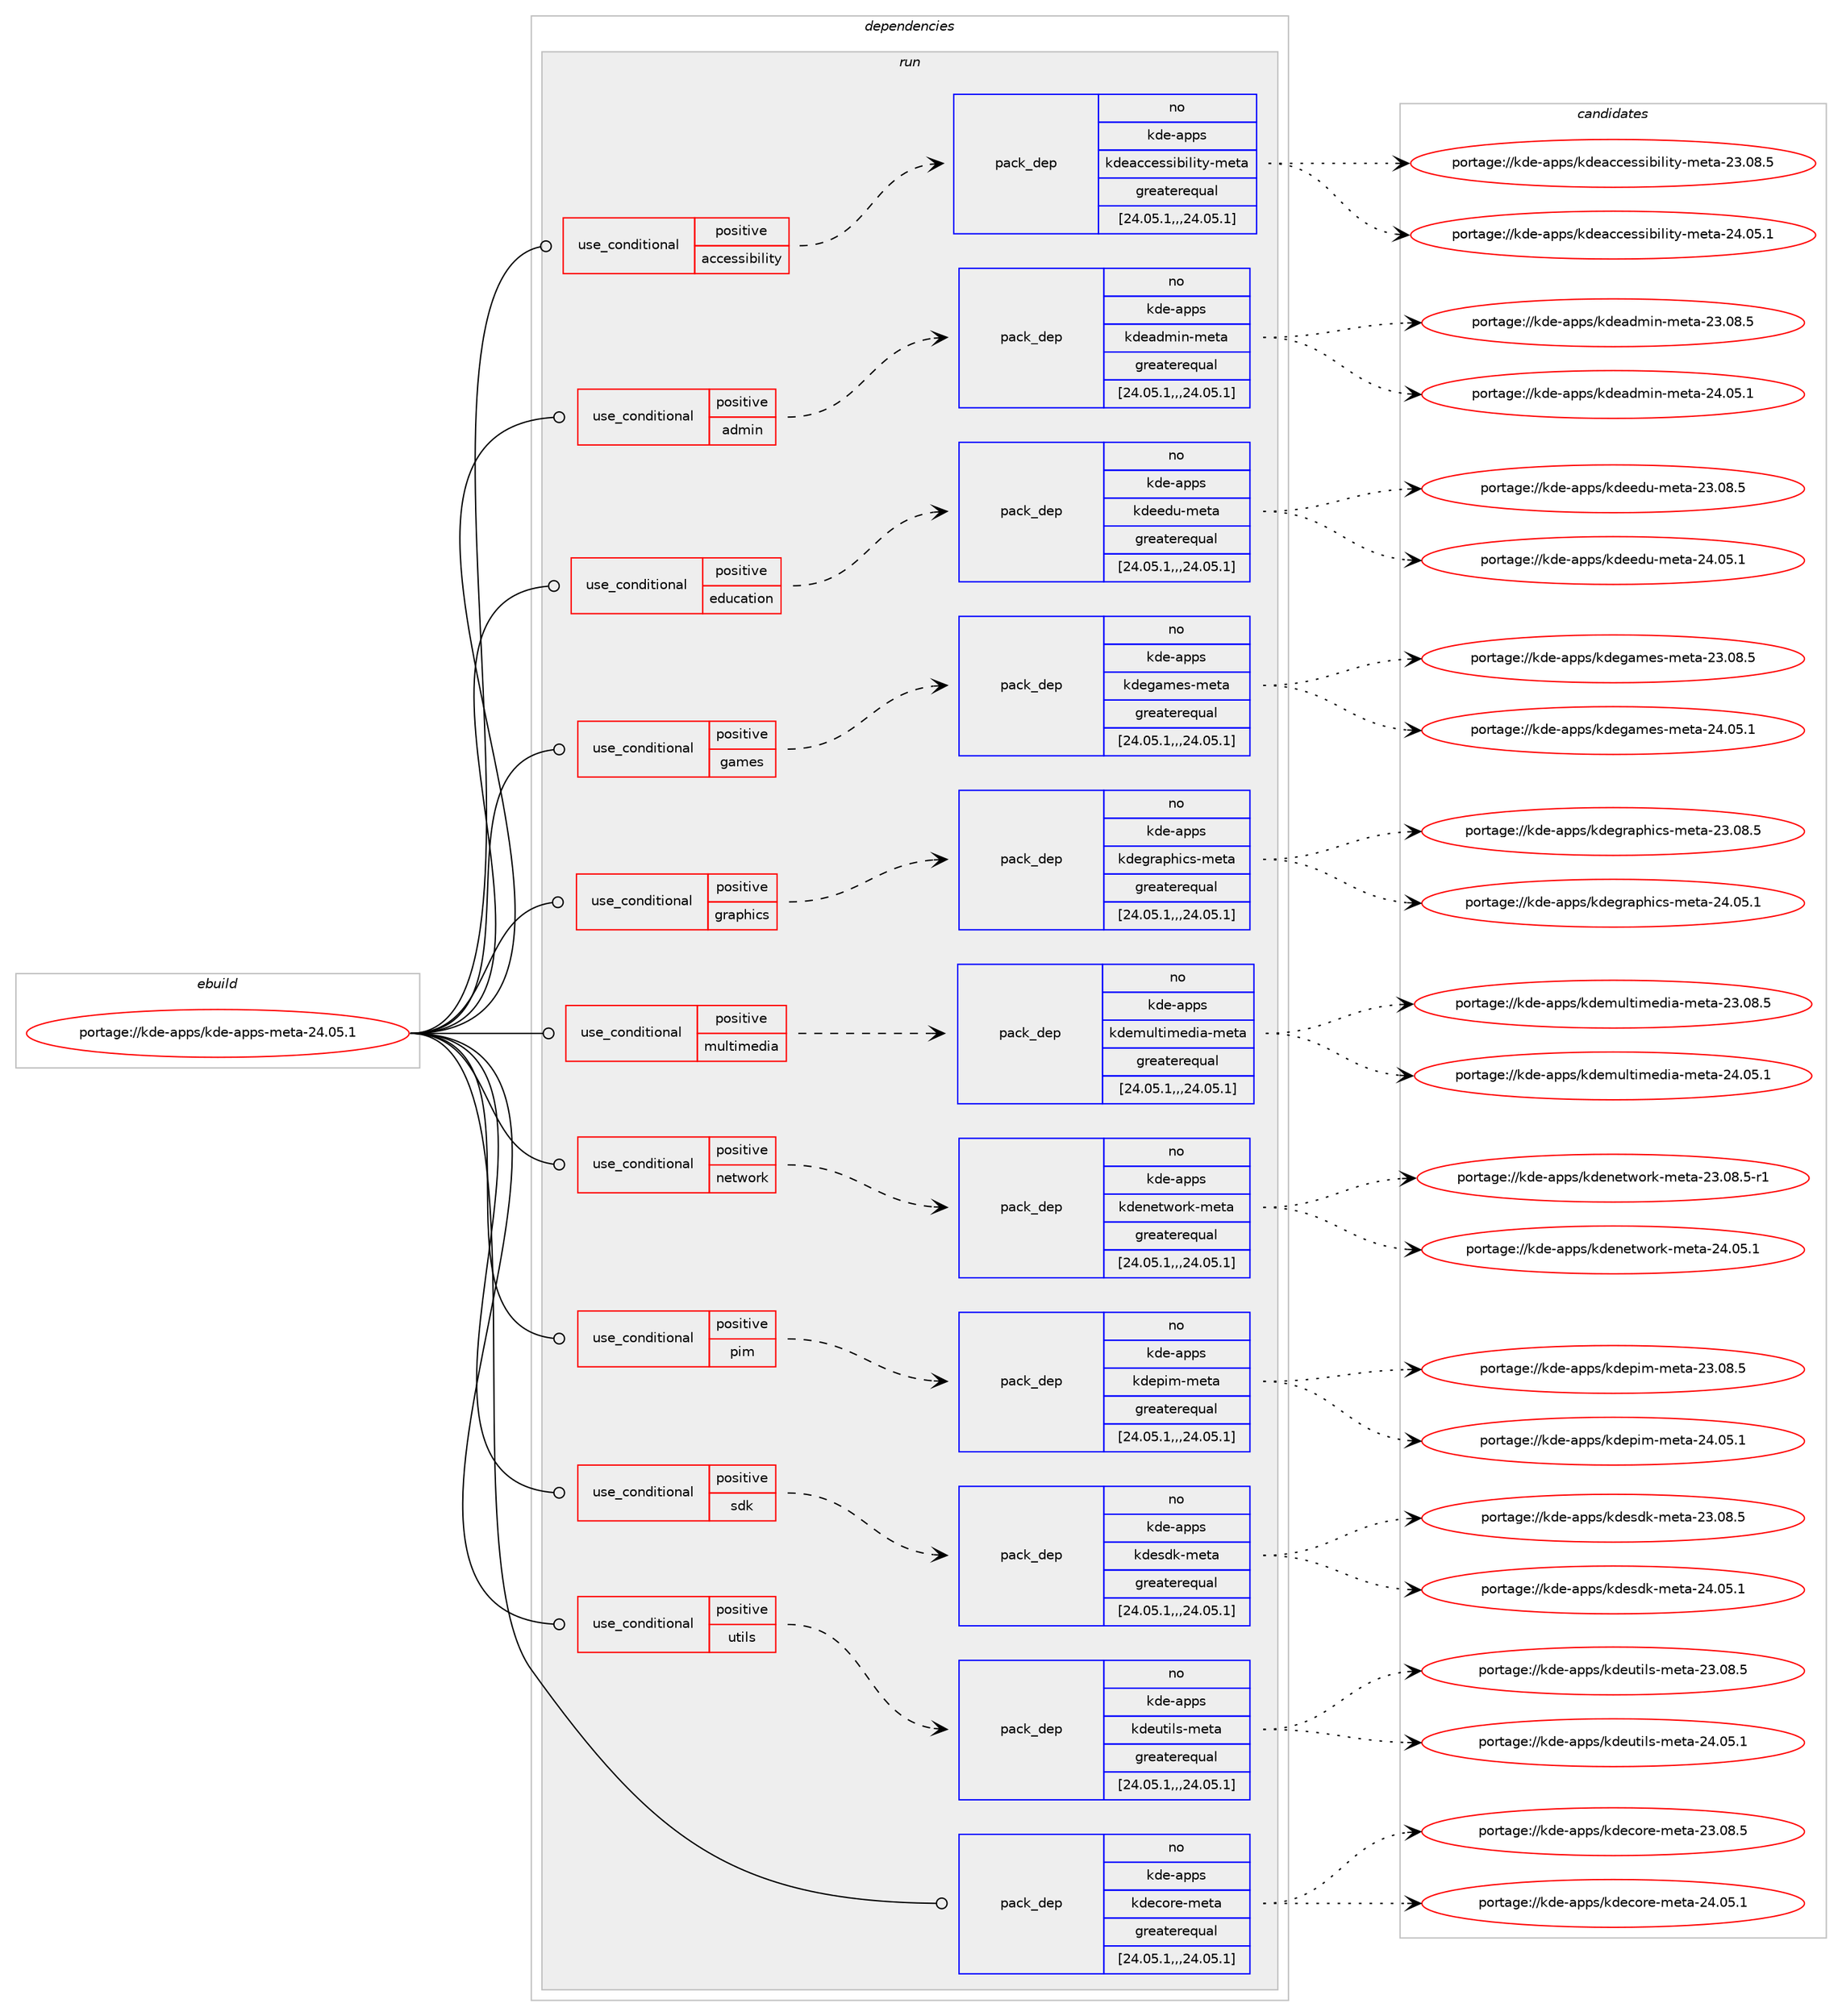 digraph prolog {

# *************
# Graph options
# *************

newrank=true;
concentrate=true;
compound=true;
graph [rankdir=LR,fontname=Helvetica,fontsize=10,ranksep=1.5];#, ranksep=2.5, nodesep=0.2];
edge  [arrowhead=vee];
node  [fontname=Helvetica,fontsize=10];

# **********
# The ebuild
# **********

subgraph cluster_leftcol {
color=gray;
label=<<i>ebuild</i>>;
id [label="portage://kde-apps/kde-apps-meta-24.05.1", color=red, width=4, href="../kde-apps/kde-apps-meta-24.05.1.svg"];
}

# ****************
# The dependencies
# ****************

subgraph cluster_midcol {
color=gray;
label=<<i>dependencies</i>>;
subgraph cluster_compile {
fillcolor="#eeeeee";
style=filled;
label=<<i>compile</i>>;
}
subgraph cluster_compileandrun {
fillcolor="#eeeeee";
style=filled;
label=<<i>compile and run</i>>;
}
subgraph cluster_run {
fillcolor="#eeeeee";
style=filled;
label=<<i>run</i>>;
subgraph cond65570 {
dependency246193 [label=<<TABLE BORDER="0" CELLBORDER="1" CELLSPACING="0" CELLPADDING="4"><TR><TD ROWSPAN="3" CELLPADDING="10">use_conditional</TD></TR><TR><TD>positive</TD></TR><TR><TD>accessibility</TD></TR></TABLE>>, shape=none, color=red];
subgraph pack178893 {
dependency246194 [label=<<TABLE BORDER="0" CELLBORDER="1" CELLSPACING="0" CELLPADDING="4" WIDTH="220"><TR><TD ROWSPAN="6" CELLPADDING="30">pack_dep</TD></TR><TR><TD WIDTH="110">no</TD></TR><TR><TD>kde-apps</TD></TR><TR><TD>kdeaccessibility-meta</TD></TR><TR><TD>greaterequal</TD></TR><TR><TD>[24.05.1,,,24.05.1]</TD></TR></TABLE>>, shape=none, color=blue];
}
dependency246193:e -> dependency246194:w [weight=20,style="dashed",arrowhead="vee"];
}
id:e -> dependency246193:w [weight=20,style="solid",arrowhead="odot"];
subgraph cond65571 {
dependency246195 [label=<<TABLE BORDER="0" CELLBORDER="1" CELLSPACING="0" CELLPADDING="4"><TR><TD ROWSPAN="3" CELLPADDING="10">use_conditional</TD></TR><TR><TD>positive</TD></TR><TR><TD>admin</TD></TR></TABLE>>, shape=none, color=red];
subgraph pack178894 {
dependency246196 [label=<<TABLE BORDER="0" CELLBORDER="1" CELLSPACING="0" CELLPADDING="4" WIDTH="220"><TR><TD ROWSPAN="6" CELLPADDING="30">pack_dep</TD></TR><TR><TD WIDTH="110">no</TD></TR><TR><TD>kde-apps</TD></TR><TR><TD>kdeadmin-meta</TD></TR><TR><TD>greaterequal</TD></TR><TR><TD>[24.05.1,,,24.05.1]</TD></TR></TABLE>>, shape=none, color=blue];
}
dependency246195:e -> dependency246196:w [weight=20,style="dashed",arrowhead="vee"];
}
id:e -> dependency246195:w [weight=20,style="solid",arrowhead="odot"];
subgraph cond65572 {
dependency246197 [label=<<TABLE BORDER="0" CELLBORDER="1" CELLSPACING="0" CELLPADDING="4"><TR><TD ROWSPAN="3" CELLPADDING="10">use_conditional</TD></TR><TR><TD>positive</TD></TR><TR><TD>education</TD></TR></TABLE>>, shape=none, color=red];
subgraph pack178895 {
dependency246198 [label=<<TABLE BORDER="0" CELLBORDER="1" CELLSPACING="0" CELLPADDING="4" WIDTH="220"><TR><TD ROWSPAN="6" CELLPADDING="30">pack_dep</TD></TR><TR><TD WIDTH="110">no</TD></TR><TR><TD>kde-apps</TD></TR><TR><TD>kdeedu-meta</TD></TR><TR><TD>greaterequal</TD></TR><TR><TD>[24.05.1,,,24.05.1]</TD></TR></TABLE>>, shape=none, color=blue];
}
dependency246197:e -> dependency246198:w [weight=20,style="dashed",arrowhead="vee"];
}
id:e -> dependency246197:w [weight=20,style="solid",arrowhead="odot"];
subgraph cond65573 {
dependency246199 [label=<<TABLE BORDER="0" CELLBORDER="1" CELLSPACING="0" CELLPADDING="4"><TR><TD ROWSPAN="3" CELLPADDING="10">use_conditional</TD></TR><TR><TD>positive</TD></TR><TR><TD>games</TD></TR></TABLE>>, shape=none, color=red];
subgraph pack178896 {
dependency246200 [label=<<TABLE BORDER="0" CELLBORDER="1" CELLSPACING="0" CELLPADDING="4" WIDTH="220"><TR><TD ROWSPAN="6" CELLPADDING="30">pack_dep</TD></TR><TR><TD WIDTH="110">no</TD></TR><TR><TD>kde-apps</TD></TR><TR><TD>kdegames-meta</TD></TR><TR><TD>greaterequal</TD></TR><TR><TD>[24.05.1,,,24.05.1]</TD></TR></TABLE>>, shape=none, color=blue];
}
dependency246199:e -> dependency246200:w [weight=20,style="dashed",arrowhead="vee"];
}
id:e -> dependency246199:w [weight=20,style="solid",arrowhead="odot"];
subgraph cond65574 {
dependency246201 [label=<<TABLE BORDER="0" CELLBORDER="1" CELLSPACING="0" CELLPADDING="4"><TR><TD ROWSPAN="3" CELLPADDING="10">use_conditional</TD></TR><TR><TD>positive</TD></TR><TR><TD>graphics</TD></TR></TABLE>>, shape=none, color=red];
subgraph pack178897 {
dependency246202 [label=<<TABLE BORDER="0" CELLBORDER="1" CELLSPACING="0" CELLPADDING="4" WIDTH="220"><TR><TD ROWSPAN="6" CELLPADDING="30">pack_dep</TD></TR><TR><TD WIDTH="110">no</TD></TR><TR><TD>kde-apps</TD></TR><TR><TD>kdegraphics-meta</TD></TR><TR><TD>greaterequal</TD></TR><TR><TD>[24.05.1,,,24.05.1]</TD></TR></TABLE>>, shape=none, color=blue];
}
dependency246201:e -> dependency246202:w [weight=20,style="dashed",arrowhead="vee"];
}
id:e -> dependency246201:w [weight=20,style="solid",arrowhead="odot"];
subgraph cond65575 {
dependency246203 [label=<<TABLE BORDER="0" CELLBORDER="1" CELLSPACING="0" CELLPADDING="4"><TR><TD ROWSPAN="3" CELLPADDING="10">use_conditional</TD></TR><TR><TD>positive</TD></TR><TR><TD>multimedia</TD></TR></TABLE>>, shape=none, color=red];
subgraph pack178898 {
dependency246204 [label=<<TABLE BORDER="0" CELLBORDER="1" CELLSPACING="0" CELLPADDING="4" WIDTH="220"><TR><TD ROWSPAN="6" CELLPADDING="30">pack_dep</TD></TR><TR><TD WIDTH="110">no</TD></TR><TR><TD>kde-apps</TD></TR><TR><TD>kdemultimedia-meta</TD></TR><TR><TD>greaterequal</TD></TR><TR><TD>[24.05.1,,,24.05.1]</TD></TR></TABLE>>, shape=none, color=blue];
}
dependency246203:e -> dependency246204:w [weight=20,style="dashed",arrowhead="vee"];
}
id:e -> dependency246203:w [weight=20,style="solid",arrowhead="odot"];
subgraph cond65576 {
dependency246205 [label=<<TABLE BORDER="0" CELLBORDER="1" CELLSPACING="0" CELLPADDING="4"><TR><TD ROWSPAN="3" CELLPADDING="10">use_conditional</TD></TR><TR><TD>positive</TD></TR><TR><TD>network</TD></TR></TABLE>>, shape=none, color=red];
subgraph pack178899 {
dependency246206 [label=<<TABLE BORDER="0" CELLBORDER="1" CELLSPACING="0" CELLPADDING="4" WIDTH="220"><TR><TD ROWSPAN="6" CELLPADDING="30">pack_dep</TD></TR><TR><TD WIDTH="110">no</TD></TR><TR><TD>kde-apps</TD></TR><TR><TD>kdenetwork-meta</TD></TR><TR><TD>greaterequal</TD></TR><TR><TD>[24.05.1,,,24.05.1]</TD></TR></TABLE>>, shape=none, color=blue];
}
dependency246205:e -> dependency246206:w [weight=20,style="dashed",arrowhead="vee"];
}
id:e -> dependency246205:w [weight=20,style="solid",arrowhead="odot"];
subgraph cond65577 {
dependency246207 [label=<<TABLE BORDER="0" CELLBORDER="1" CELLSPACING="0" CELLPADDING="4"><TR><TD ROWSPAN="3" CELLPADDING="10">use_conditional</TD></TR><TR><TD>positive</TD></TR><TR><TD>pim</TD></TR></TABLE>>, shape=none, color=red];
subgraph pack178900 {
dependency246208 [label=<<TABLE BORDER="0" CELLBORDER="1" CELLSPACING="0" CELLPADDING="4" WIDTH="220"><TR><TD ROWSPAN="6" CELLPADDING="30">pack_dep</TD></TR><TR><TD WIDTH="110">no</TD></TR><TR><TD>kde-apps</TD></TR><TR><TD>kdepim-meta</TD></TR><TR><TD>greaterequal</TD></TR><TR><TD>[24.05.1,,,24.05.1]</TD></TR></TABLE>>, shape=none, color=blue];
}
dependency246207:e -> dependency246208:w [weight=20,style="dashed",arrowhead="vee"];
}
id:e -> dependency246207:w [weight=20,style="solid",arrowhead="odot"];
subgraph cond65578 {
dependency246209 [label=<<TABLE BORDER="0" CELLBORDER="1" CELLSPACING="0" CELLPADDING="4"><TR><TD ROWSPAN="3" CELLPADDING="10">use_conditional</TD></TR><TR><TD>positive</TD></TR><TR><TD>sdk</TD></TR></TABLE>>, shape=none, color=red];
subgraph pack178901 {
dependency246210 [label=<<TABLE BORDER="0" CELLBORDER="1" CELLSPACING="0" CELLPADDING="4" WIDTH="220"><TR><TD ROWSPAN="6" CELLPADDING="30">pack_dep</TD></TR><TR><TD WIDTH="110">no</TD></TR><TR><TD>kde-apps</TD></TR><TR><TD>kdesdk-meta</TD></TR><TR><TD>greaterequal</TD></TR><TR><TD>[24.05.1,,,24.05.1]</TD></TR></TABLE>>, shape=none, color=blue];
}
dependency246209:e -> dependency246210:w [weight=20,style="dashed",arrowhead="vee"];
}
id:e -> dependency246209:w [weight=20,style="solid",arrowhead="odot"];
subgraph cond65579 {
dependency246211 [label=<<TABLE BORDER="0" CELLBORDER="1" CELLSPACING="0" CELLPADDING="4"><TR><TD ROWSPAN="3" CELLPADDING="10">use_conditional</TD></TR><TR><TD>positive</TD></TR><TR><TD>utils</TD></TR></TABLE>>, shape=none, color=red];
subgraph pack178902 {
dependency246212 [label=<<TABLE BORDER="0" CELLBORDER="1" CELLSPACING="0" CELLPADDING="4" WIDTH="220"><TR><TD ROWSPAN="6" CELLPADDING="30">pack_dep</TD></TR><TR><TD WIDTH="110">no</TD></TR><TR><TD>kde-apps</TD></TR><TR><TD>kdeutils-meta</TD></TR><TR><TD>greaterequal</TD></TR><TR><TD>[24.05.1,,,24.05.1]</TD></TR></TABLE>>, shape=none, color=blue];
}
dependency246211:e -> dependency246212:w [weight=20,style="dashed",arrowhead="vee"];
}
id:e -> dependency246211:w [weight=20,style="solid",arrowhead="odot"];
subgraph pack178903 {
dependency246213 [label=<<TABLE BORDER="0" CELLBORDER="1" CELLSPACING="0" CELLPADDING="4" WIDTH="220"><TR><TD ROWSPAN="6" CELLPADDING="30">pack_dep</TD></TR><TR><TD WIDTH="110">no</TD></TR><TR><TD>kde-apps</TD></TR><TR><TD>kdecore-meta</TD></TR><TR><TD>greaterequal</TD></TR><TR><TD>[24.05.1,,,24.05.1]</TD></TR></TABLE>>, shape=none, color=blue];
}
id:e -> dependency246213:w [weight=20,style="solid",arrowhead="odot"];
}
}

# **************
# The candidates
# **************

subgraph cluster_choices {
rank=same;
color=gray;
label=<<i>candidates</i>>;

subgraph choice178893 {
color=black;
nodesep=1;
choice1071001014597112112115471071001019799991011151151059810510810511612145109101116974550514648564653 [label="portage://kde-apps/kdeaccessibility-meta-23.08.5", color=red, width=4,href="../kde-apps/kdeaccessibility-meta-23.08.5.svg"];
choice1071001014597112112115471071001019799991011151151059810510810511612145109101116974550524648534649 [label="portage://kde-apps/kdeaccessibility-meta-24.05.1", color=red, width=4,href="../kde-apps/kdeaccessibility-meta-24.05.1.svg"];
dependency246194:e -> choice1071001014597112112115471071001019799991011151151059810510810511612145109101116974550514648564653:w [style=dotted,weight="100"];
dependency246194:e -> choice1071001014597112112115471071001019799991011151151059810510810511612145109101116974550524648534649:w [style=dotted,weight="100"];
}
subgraph choice178894 {
color=black;
nodesep=1;
choice1071001014597112112115471071001019710010910511045109101116974550514648564653 [label="portage://kde-apps/kdeadmin-meta-23.08.5", color=red, width=4,href="../kde-apps/kdeadmin-meta-23.08.5.svg"];
choice1071001014597112112115471071001019710010910511045109101116974550524648534649 [label="portage://kde-apps/kdeadmin-meta-24.05.1", color=red, width=4,href="../kde-apps/kdeadmin-meta-24.05.1.svg"];
dependency246196:e -> choice1071001014597112112115471071001019710010910511045109101116974550514648564653:w [style=dotted,weight="100"];
dependency246196:e -> choice1071001014597112112115471071001019710010910511045109101116974550524648534649:w [style=dotted,weight="100"];
}
subgraph choice178895 {
color=black;
nodesep=1;
choice10710010145971121121154710710010110110011745109101116974550514648564653 [label="portage://kde-apps/kdeedu-meta-23.08.5", color=red, width=4,href="../kde-apps/kdeedu-meta-23.08.5.svg"];
choice10710010145971121121154710710010110110011745109101116974550524648534649 [label="portage://kde-apps/kdeedu-meta-24.05.1", color=red, width=4,href="../kde-apps/kdeedu-meta-24.05.1.svg"];
dependency246198:e -> choice10710010145971121121154710710010110110011745109101116974550514648564653:w [style=dotted,weight="100"];
dependency246198:e -> choice10710010145971121121154710710010110110011745109101116974550524648534649:w [style=dotted,weight="100"];
}
subgraph choice178896 {
color=black;
nodesep=1;
choice1071001014597112112115471071001011039710910111545109101116974550514648564653 [label="portage://kde-apps/kdegames-meta-23.08.5", color=red, width=4,href="../kde-apps/kdegames-meta-23.08.5.svg"];
choice1071001014597112112115471071001011039710910111545109101116974550524648534649 [label="portage://kde-apps/kdegames-meta-24.05.1", color=red, width=4,href="../kde-apps/kdegames-meta-24.05.1.svg"];
dependency246200:e -> choice1071001014597112112115471071001011039710910111545109101116974550514648564653:w [style=dotted,weight="100"];
dependency246200:e -> choice1071001014597112112115471071001011039710910111545109101116974550524648534649:w [style=dotted,weight="100"];
}
subgraph choice178897 {
color=black;
nodesep=1;
choice107100101459711211211547107100101103114971121041059911545109101116974550514648564653 [label="portage://kde-apps/kdegraphics-meta-23.08.5", color=red, width=4,href="../kde-apps/kdegraphics-meta-23.08.5.svg"];
choice107100101459711211211547107100101103114971121041059911545109101116974550524648534649 [label="portage://kde-apps/kdegraphics-meta-24.05.1", color=red, width=4,href="../kde-apps/kdegraphics-meta-24.05.1.svg"];
dependency246202:e -> choice107100101459711211211547107100101103114971121041059911545109101116974550514648564653:w [style=dotted,weight="100"];
dependency246202:e -> choice107100101459711211211547107100101103114971121041059911545109101116974550524648534649:w [style=dotted,weight="100"];
}
subgraph choice178898 {
color=black;
nodesep=1;
choice1071001014597112112115471071001011091171081161051091011001059745109101116974550514648564653 [label="portage://kde-apps/kdemultimedia-meta-23.08.5", color=red, width=4,href="../kde-apps/kdemultimedia-meta-23.08.5.svg"];
choice1071001014597112112115471071001011091171081161051091011001059745109101116974550524648534649 [label="portage://kde-apps/kdemultimedia-meta-24.05.1", color=red, width=4,href="../kde-apps/kdemultimedia-meta-24.05.1.svg"];
dependency246204:e -> choice1071001014597112112115471071001011091171081161051091011001059745109101116974550514648564653:w [style=dotted,weight="100"];
dependency246204:e -> choice1071001014597112112115471071001011091171081161051091011001059745109101116974550524648534649:w [style=dotted,weight="100"];
}
subgraph choice178899 {
color=black;
nodesep=1;
choice107100101459711211211547107100101110101116119111114107451091011169745505146485646534511449 [label="portage://kde-apps/kdenetwork-meta-23.08.5-r1", color=red, width=4,href="../kde-apps/kdenetwork-meta-23.08.5-r1.svg"];
choice10710010145971121121154710710010111010111611911111410745109101116974550524648534649 [label="portage://kde-apps/kdenetwork-meta-24.05.1", color=red, width=4,href="../kde-apps/kdenetwork-meta-24.05.1.svg"];
dependency246206:e -> choice107100101459711211211547107100101110101116119111114107451091011169745505146485646534511449:w [style=dotted,weight="100"];
dependency246206:e -> choice10710010145971121121154710710010111010111611911111410745109101116974550524648534649:w [style=dotted,weight="100"];
}
subgraph choice178900 {
color=black;
nodesep=1;
choice10710010145971121121154710710010111210510945109101116974550514648564653 [label="portage://kde-apps/kdepim-meta-23.08.5", color=red, width=4,href="../kde-apps/kdepim-meta-23.08.5.svg"];
choice10710010145971121121154710710010111210510945109101116974550524648534649 [label="portage://kde-apps/kdepim-meta-24.05.1", color=red, width=4,href="../kde-apps/kdepim-meta-24.05.1.svg"];
dependency246208:e -> choice10710010145971121121154710710010111210510945109101116974550514648564653:w [style=dotted,weight="100"];
dependency246208:e -> choice10710010145971121121154710710010111210510945109101116974550524648534649:w [style=dotted,weight="100"];
}
subgraph choice178901 {
color=black;
nodesep=1;
choice10710010145971121121154710710010111510010745109101116974550514648564653 [label="portage://kde-apps/kdesdk-meta-23.08.5", color=red, width=4,href="../kde-apps/kdesdk-meta-23.08.5.svg"];
choice10710010145971121121154710710010111510010745109101116974550524648534649 [label="portage://kde-apps/kdesdk-meta-24.05.1", color=red, width=4,href="../kde-apps/kdesdk-meta-24.05.1.svg"];
dependency246210:e -> choice10710010145971121121154710710010111510010745109101116974550514648564653:w [style=dotted,weight="100"];
dependency246210:e -> choice10710010145971121121154710710010111510010745109101116974550524648534649:w [style=dotted,weight="100"];
}
subgraph choice178902 {
color=black;
nodesep=1;
choice10710010145971121121154710710010111711610510811545109101116974550514648564653 [label="portage://kde-apps/kdeutils-meta-23.08.5", color=red, width=4,href="../kde-apps/kdeutils-meta-23.08.5.svg"];
choice10710010145971121121154710710010111711610510811545109101116974550524648534649 [label="portage://kde-apps/kdeutils-meta-24.05.1", color=red, width=4,href="../kde-apps/kdeutils-meta-24.05.1.svg"];
dependency246212:e -> choice10710010145971121121154710710010111711610510811545109101116974550514648564653:w [style=dotted,weight="100"];
dependency246212:e -> choice10710010145971121121154710710010111711610510811545109101116974550524648534649:w [style=dotted,weight="100"];
}
subgraph choice178903 {
color=black;
nodesep=1;
choice1071001014597112112115471071001019911111410145109101116974550514648564653 [label="portage://kde-apps/kdecore-meta-23.08.5", color=red, width=4,href="../kde-apps/kdecore-meta-23.08.5.svg"];
choice1071001014597112112115471071001019911111410145109101116974550524648534649 [label="portage://kde-apps/kdecore-meta-24.05.1", color=red, width=4,href="../kde-apps/kdecore-meta-24.05.1.svg"];
dependency246213:e -> choice1071001014597112112115471071001019911111410145109101116974550514648564653:w [style=dotted,weight="100"];
dependency246213:e -> choice1071001014597112112115471071001019911111410145109101116974550524648534649:w [style=dotted,weight="100"];
}
}

}
